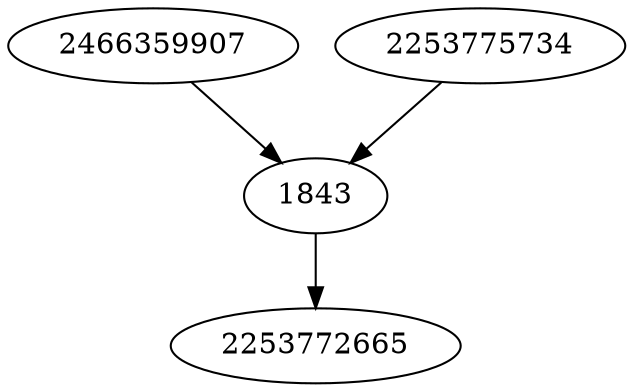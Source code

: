 strict digraph  {
2253772665;
2466359907;
2253775734;
1843;
2466359907 -> 1843;
2253775734 -> 1843;
1843 -> 2253772665;
}
